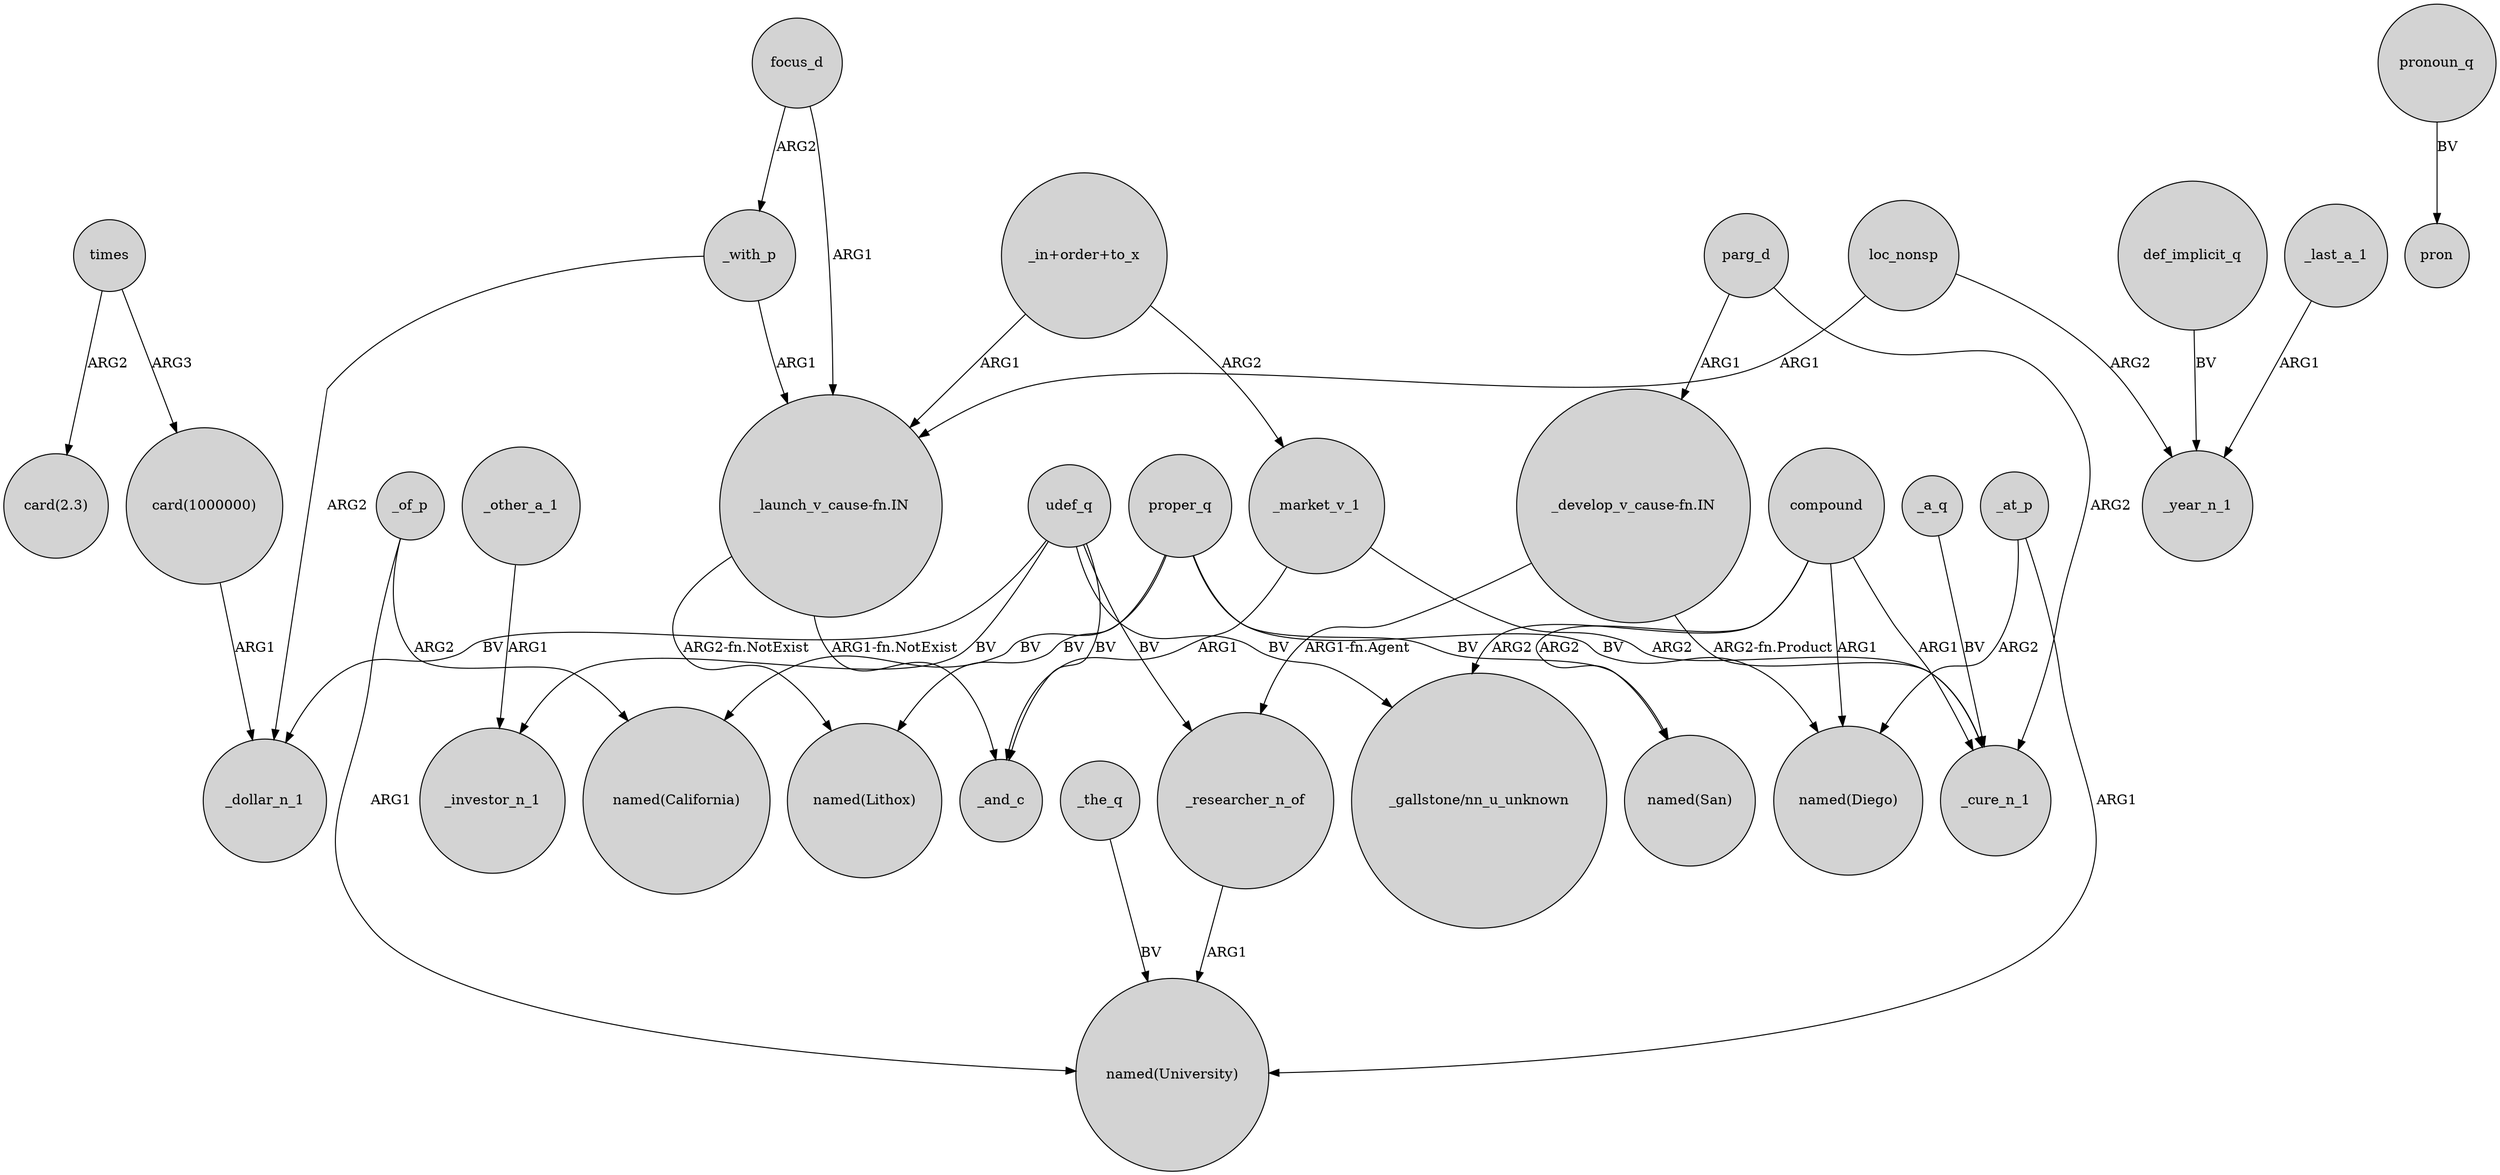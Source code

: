 digraph {
	node [shape=circle style=filled]
	_other_a_1 -> _investor_n_1 [label=ARG1]
	_at_p -> "named(University)" [label=ARG1]
	"card(1000000)" -> _dollar_n_1 [label=ARG1]
	_of_p -> "named(California)" [label=ARG2]
	proper_q -> "named(Diego)" [label=BV]
	def_implicit_q -> _year_n_1 [label=BV]
	udef_q -> _investor_n_1 [label=BV]
	proper_q -> "named(Lithox)" [label=BV]
	compound -> "named(San)" [label=ARG2]
	proper_q -> "named(California)" [label=BV]
	focus_d -> _with_p [label=ARG2]
	times -> "card(2.3)" [label=ARG2]
	"_launch_v_cause-fn.IN" -> "named(Lithox)" [label="ARG2-fn.NotExist"]
	"_launch_v_cause-fn.IN" -> _and_c [label="ARG1-fn.NotExist"]
	_market_v_1 -> _cure_n_1 [label=ARG2]
	_the_q -> "named(University)" [label=BV]
	compound -> _cure_n_1 [label=ARG1]
	udef_q -> "_gallstone/nn_u_unknown" [label=BV]
	pronoun_q -> pron [label=BV]
	_of_p -> "named(University)" [label=ARG1]
	_a_q -> _cure_n_1 [label=BV]
	_with_p -> "_launch_v_cause-fn.IN" [label=ARG1]
	times -> "card(1000000)" [label=ARG3]
	loc_nonsp -> "_launch_v_cause-fn.IN" [label=ARG1]
	"_in+order+to_x" -> _market_v_1 [label=ARG2]
	udef_q -> _researcher_n_of [label=BV]
	compound -> "named(Diego)" [label=ARG1]
	focus_d -> "_launch_v_cause-fn.IN" [label=ARG1]
	loc_nonsp -> _year_n_1 [label=ARG2]
	parg_d -> "_develop_v_cause-fn.IN" [label=ARG1]
	_last_a_1 -> _year_n_1 [label=ARG1]
	compound -> "_gallstone/nn_u_unknown" [label=ARG2]
	_at_p -> "named(Diego)" [label=ARG2]
	"_develop_v_cause-fn.IN" -> _researcher_n_of [label="ARG1-fn.Agent"]
	parg_d -> _cure_n_1 [label=ARG2]
	_researcher_n_of -> "named(University)" [label=ARG1]
	proper_q -> "named(San)" [label=BV]
	udef_q -> _and_c [label=BV]
	_market_v_1 -> _and_c [label=ARG1]
	"_develop_v_cause-fn.IN" -> _cure_n_1 [label="ARG2-fn.Product"]
	"_in+order+to_x" -> "_launch_v_cause-fn.IN" [label=ARG1]
	udef_q -> _dollar_n_1 [label=BV]
	_with_p -> _dollar_n_1 [label=ARG2]
}
